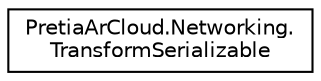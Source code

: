 digraph "Graphical Class Hierarchy"
{
 // LATEX_PDF_SIZE
  edge [fontname="Helvetica",fontsize="10",labelfontname="Helvetica",labelfontsize="10"];
  node [fontname="Helvetica",fontsize="10",shape=record];
  rankdir="LR";
  Node0 [label="PretiaArCloud.Networking.\lTransformSerializable",height=0.2,width=0.4,color="black", fillcolor="white", style="filled",URL="$structPretiaArCloud_1_1Networking_1_1TransformSerializable.html",tooltip=" "];
}
